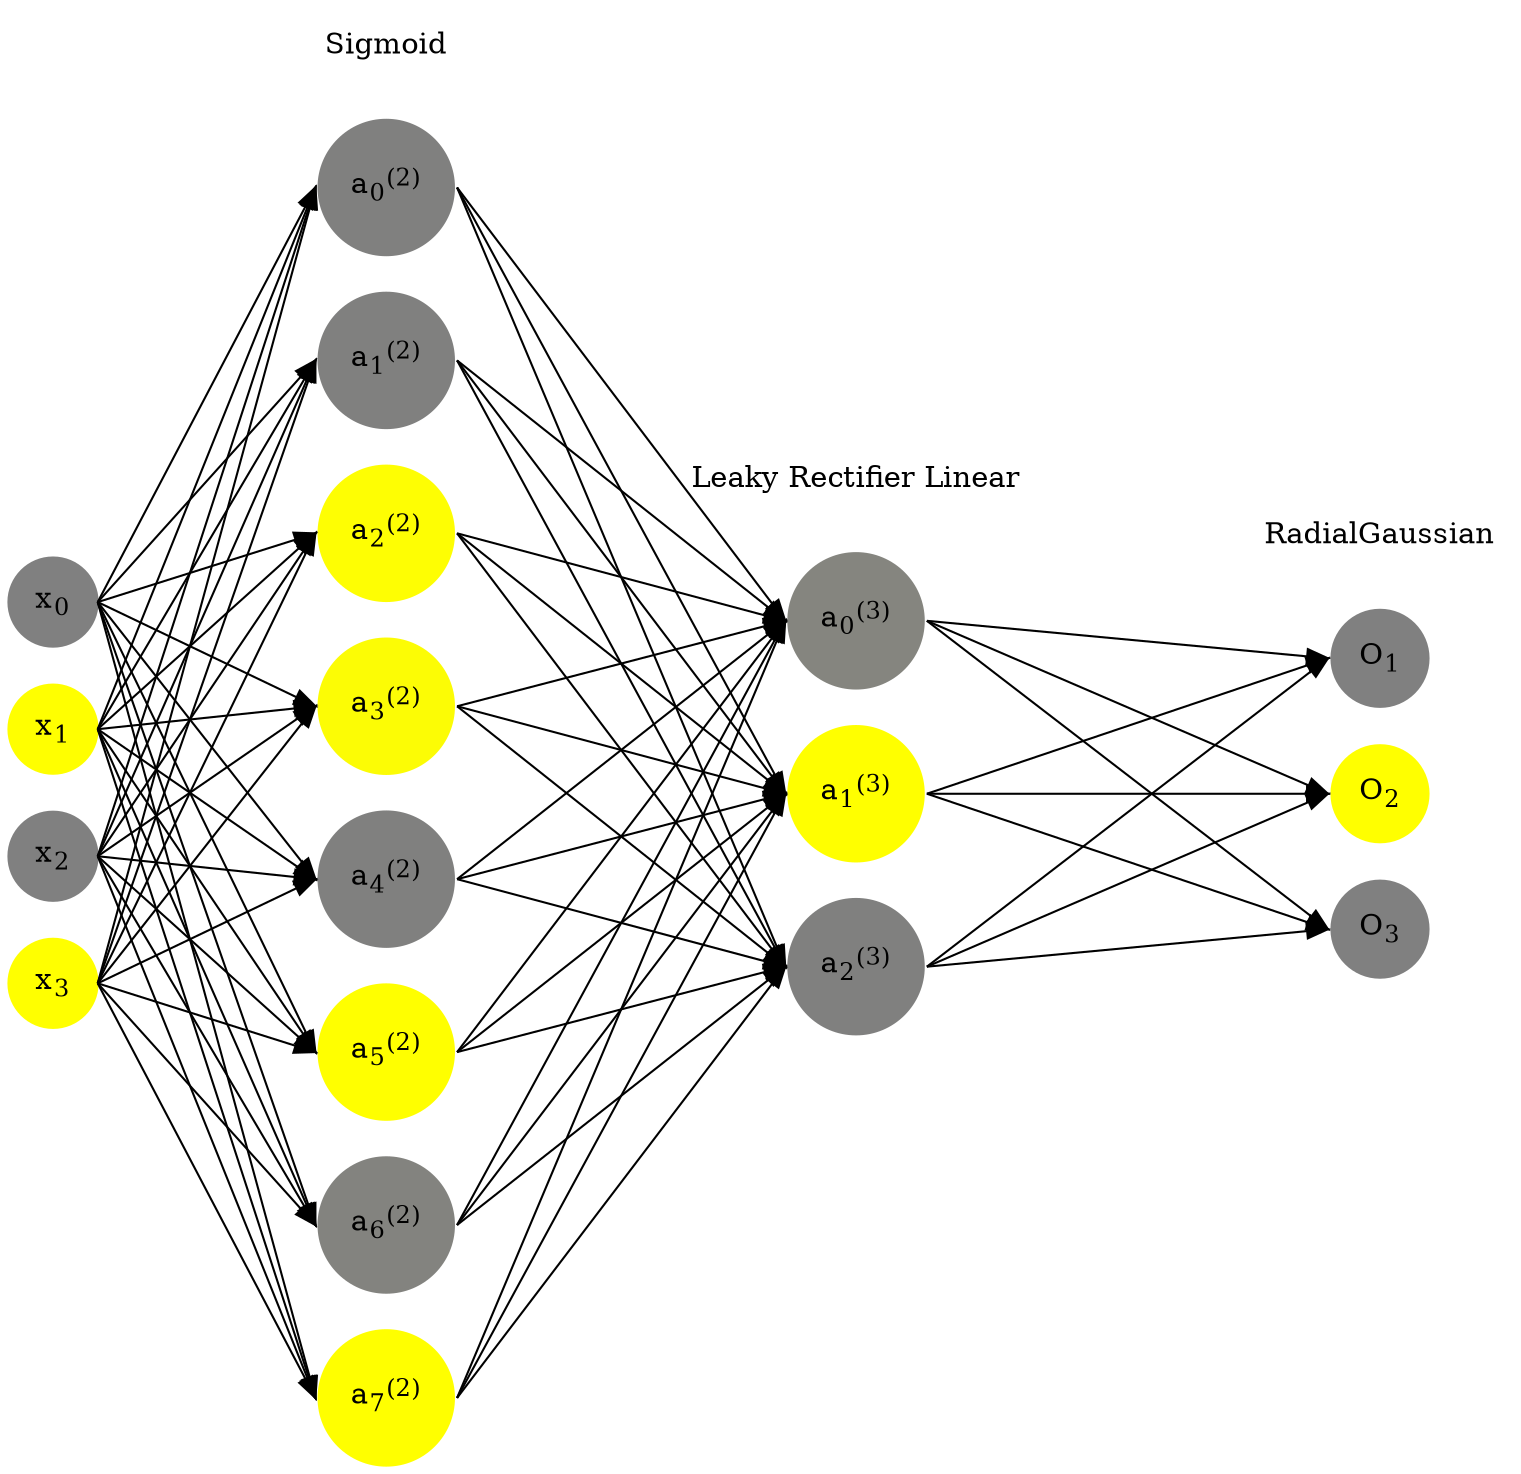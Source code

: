 digraph G {
	rankdir = LR;
	splines=false;
	edge[style=invis];
	ranksep= 1.4;
	{
	node [shape=circle, color="0.1667, 0.0, 0.5", style=filled, fillcolor="0.1667, 0.0, 0.5"];
	x0 [label=<x<sub>0</sub>>];
	}
	{
	node [shape=circle, color="0.1667, 1.0, 1.0", style=filled, fillcolor="0.1667, 1.0, 1.0"];
	x1 [label=<x<sub>1</sub>>];
	}
	{
	node [shape=circle, color="0.1667, 0.0, 0.5", style=filled, fillcolor="0.1667, 0.0, 0.5"];
	x2 [label=<x<sub>2</sub>>];
	}
	{
	node [shape=circle, color="0.1667, 1.0, 1.0", style=filled, fillcolor="0.1667, 1.0, 1.0"];
	x3 [label=<x<sub>3</sub>>];
	}
	{
	node [shape=circle, color="0.1667, 0.000005, 0.500002", style=filled, fillcolor="0.1667, 0.000005, 0.500002"];
	a02 [label=<a<sub>0</sub><sup>(2)</sup>>];
	}
	{
	node [shape=circle, color="0.1667, 0.003758, 0.501879", style=filled, fillcolor="0.1667, 0.003758, 0.501879"];
	a12 [label=<a<sub>1</sub><sup>(2)</sup>>];
	}
	{
	node [shape=circle, color="0.1667, 0.987941, 0.993970", style=filled, fillcolor="0.1667, 0.987941, 0.993970"];
	a22 [label=<a<sub>2</sub><sup>(2)</sup>>];
	}
	{
	node [shape=circle, color="0.1667, 0.976344, 0.988172", style=filled, fillcolor="0.1667, 0.976344, 0.988172"];
	a32 [label=<a<sub>3</sub><sup>(2)</sup>>];
	}
	{
	node [shape=circle, color="0.1667, 0.000006, 0.500003", style=filled, fillcolor="0.1667, 0.000006, 0.500003"];
	a42 [label=<a<sub>4</sub><sup>(2)</sup>>];
	}
	{
	node [shape=circle, color="0.1667, 0.999999, 0.999999", style=filled, fillcolor="0.1667, 0.999999, 0.999999"];
	a52 [label=<a<sub>5</sub><sup>(2)</sup>>];
	}
	{
	node [shape=circle, color="0.1667, 0.025662, 0.512831", style=filled, fillcolor="0.1667, 0.025662, 0.512831"];
	a62 [label=<a<sub>6</sub><sup>(2)</sup>>];
	}
	{
	node [shape=circle, color="0.1667, 0.999973, 0.999987", style=filled, fillcolor="0.1667, 0.999973, 0.999987"];
	a72 [label=<a<sub>7</sub><sup>(2)</sup>>];
	}
	{
	node [shape=circle, color="0.1667, 0.045459, 0.522729", style=filled, fillcolor="0.1667, 0.045459, 0.522729"];
	a03 [label=<a<sub>0</sub><sup>(3)</sup>>];
	}
	{
	node [shape=circle, color="0.1667, 1.310386, 1.155193", style=filled, fillcolor="0.1667, 1.310386, 1.155193"];
	a13 [label=<a<sub>1</sub><sup>(3)</sup>>];
	}
	{
	node [shape=circle, color="0.1667, 0.002303, 0.501152", style=filled, fillcolor="0.1667, 0.002303, 0.501152"];
	a23 [label=<a<sub>2</sub><sup>(3)</sup>>];
	}
	{
	node [shape=circle, color="0.1667, 0.0, 0.5", style=filled, fillcolor="0.1667, 0.0, 0.5"];
	O1 [label=<O<sub>1</sub>>];
	}
	{
	node [shape=circle, color="0.1667, 1.0, 1.0", style=filled, fillcolor="0.1667, 1.0, 1.0"];
	O2 [label=<O<sub>2</sub>>];
	}
	{
	node [shape=circle, color="0.1667, 0.0, 0.5", style=filled, fillcolor="0.1667, 0.0, 0.5"];
	O3 [label=<O<sub>3</sub>>];
	}
	{
	rank=same;
	x0->x1->x2->x3;
	}
	{
	rank=same;
	a02->a12->a22->a32->a42->a52->a62->a72;
	}
	{
	rank=same;
	a03->a13->a23;
	}
	{
	rank=same;
	O1->O2->O3;
	}
	l1 [shape=plaintext,label="Sigmoid"];
	l1->a02;
	{rank=same; l1;a02};
	l2 [shape=plaintext,label="Leaky Rectifier Linear"];
	l2->a03;
	{rank=same; l2;a03};
	l3 [shape=plaintext,label="RadialGaussian"];
	l3->O1;
	{rank=same; l3;O1};
edge[style=solid, tailport=e, headport=w];
	{x0;x1;x2;x3} -> {a02;a12;a22;a32;a42;a52;a62;a72};
	{a02;a12;a22;a32;a42;a52;a62;a72} -> {a03;a13;a23};
	{a03;a13;a23} -> {O1,O2,O3};
}
